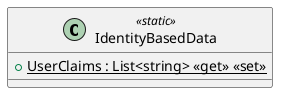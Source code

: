 @startuml
class IdentityBasedData <<static>> {
    + {static} UserClaims : List<string> <<get>> <<set>>
}
@enduml
